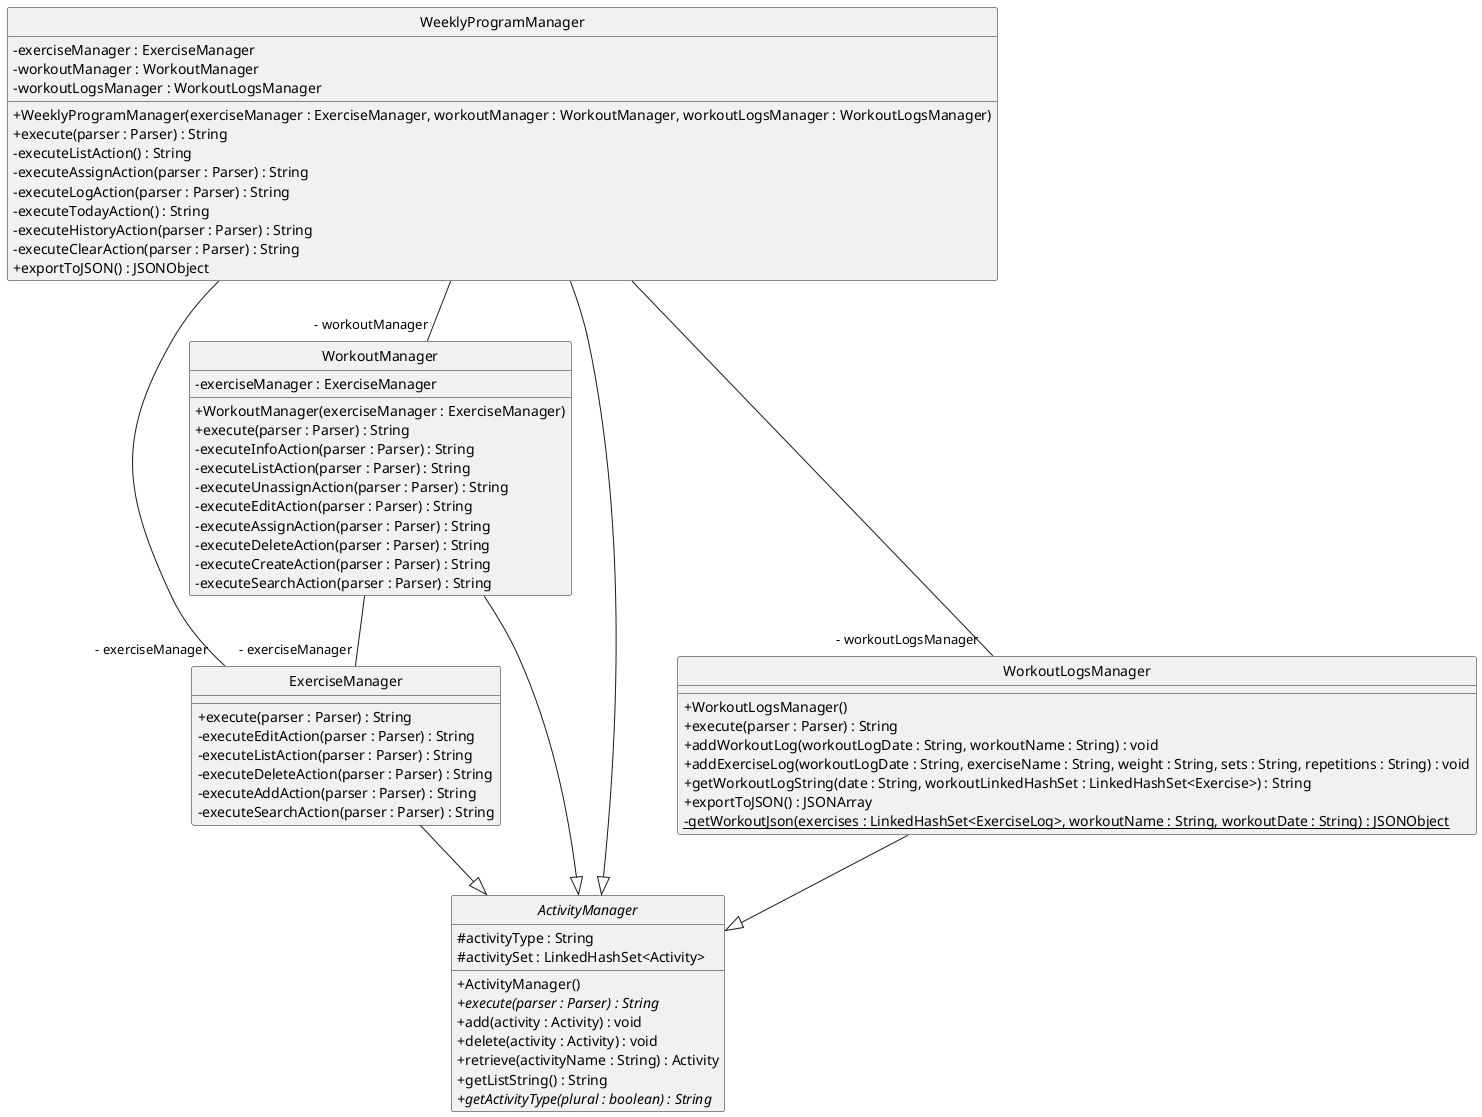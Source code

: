 @startuml
skinparam classAttributeIconSize 0
skinparam style strictuml
hide circle

class ExerciseManager{
+ execute(parser : Parser) : String
- executeEditAction(parser : Parser) : String
- executeListAction(parser : Parser) : String
- executeDeleteAction(parser : Parser) : String
- executeAddAction(parser : Parser) : String
- executeSearchAction(parser : Parser) : String
}
ExerciseManager --|> ActivityManager
class WorkoutManager{
- exerciseManager : ExerciseManager
+ WorkoutManager(exerciseManager : ExerciseManager)
+ execute(parser : Parser) : String
- executeInfoAction(parser : Parser) : String
- executeListAction(parser : Parser) : String
- executeUnassignAction(parser : Parser) : String
- executeEditAction(parser : Parser) : String
- executeAssignAction(parser : Parser) : String
- executeDeleteAction(parser : Parser) : String
- executeCreateAction(parser : Parser) : String
- executeSearchAction(parser : Parser) : String
}
WorkoutManager --|> ActivityManager
class WorkoutLogsManager{
+ WorkoutLogsManager()
+ execute(parser : Parser) : String
+ addWorkoutLog(workoutLogDate : String, workoutName : String) : void
+ addExerciseLog(workoutLogDate : String, exerciseName : String, weight : String, sets : String, repetitions : String) : void
+ getWorkoutLogString(date : String, workoutLinkedHashSet : LinkedHashSet<Exercise>) : String
+ exportToJSON() : JSONArray
- {static} getWorkoutJson(exercises : LinkedHashSet<ExerciseLog>, workoutName : String, workoutDate : String) : JSONObject
}
WorkoutLogsManager --|> ActivityManager
class WeeklyProgramManager{
- exerciseManager : ExerciseManager
- workoutManager : WorkoutManager
- workoutLogsManager : WorkoutLogsManager
+ WeeklyProgramManager(exerciseManager : ExerciseManager, workoutManager : WorkoutManager, workoutLogsManager : WorkoutLogsManager)
+ execute(parser : Parser) : String
- executeListAction() : String
- executeAssignAction(parser : Parser) : String
- executeLogAction(parser : Parser) : String
- executeTodayAction() : String
- executeHistoryAction(parser : Parser) : String
- executeClearAction(parser : Parser) : String
+ exportToJSON() : JSONObject
}
WeeklyProgramManager --|> ActivityManager
abstract class ActivityManager{
# activityType : String
# activitySet : LinkedHashSet<Activity>
+ ActivityManager()
+ {abstract} execute(parser : Parser) : String
+ add(activity : Activity) : void
+ delete(activity : Activity) : void
+ retrieve(activityName : String) : Activity
+ getListString() : String
+ {abstract} getActivityType(plural : boolean) : String
}
WorkoutManager--"- exerciseManager" ExerciseManager
WeeklyProgramManager--"- exerciseManager" ExerciseManager
WeeklyProgramManager--"- workoutManager" WorkoutManager
WeeklyProgramManager--"- workoutLogsManager" WorkoutLogsManager
@enduml